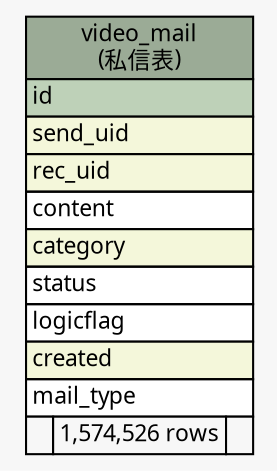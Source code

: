 // dot 2.26.0 on Linux 2.6.32-504.3.3.el6.x86_64
// SchemaSpy rev Unknown
digraph "video_mail" {
  graph [
    rankdir="RL"
    bgcolor="#f7f7f7"
    nodesep="0.18"
    ranksep="0.46"
    fontname="Microsoft YaHei"
    fontsize="11"
  ];
  node [
    fontname="Microsoft YaHei"
    fontsize="11"
    shape="plaintext"
  ];
  edge [
    arrowsize="0.8"
  ];
  "video_mail" [
    label=<
    <TABLE BORDER="0" CELLBORDER="1" CELLSPACING="0" BGCOLOR="#ffffff">
      <TR><TD COLSPAN="3" BGCOLOR="#9bab96" ALIGN="CENTER">video_mail<br/>(私信表)</TD></TR>
      <TR><TD PORT="id" COLSPAN="3" BGCOLOR="#bed1b8" ALIGN="LEFT">id</TD></TR>
      <TR><TD PORT="send_uid" COLSPAN="3" BGCOLOR="#f4f7da" ALIGN="LEFT">send_uid</TD></TR>
      <TR><TD PORT="rec_uid" COLSPAN="3" BGCOLOR="#f4f7da" ALIGN="LEFT">rec_uid</TD></TR>
      <TR><TD PORT="content" COLSPAN="3" ALIGN="LEFT">content</TD></TR>
      <TR><TD PORT="category" COLSPAN="3" BGCOLOR="#f4f7da" ALIGN="LEFT">category</TD></TR>
      <TR><TD PORT="status" COLSPAN="3" ALIGN="LEFT">status</TD></TR>
      <TR><TD PORT="logicflag" COLSPAN="3" ALIGN="LEFT">logicflag</TD></TR>
      <TR><TD PORT="created" COLSPAN="3" BGCOLOR="#f4f7da" ALIGN="LEFT">created</TD></TR>
      <TR><TD PORT="mail_type" COLSPAN="3" ALIGN="LEFT">mail_type</TD></TR>
      <TR><TD ALIGN="LEFT" BGCOLOR="#f7f7f7">  </TD><TD ALIGN="RIGHT" BGCOLOR="#f7f7f7">1,574,526 rows</TD><TD ALIGN="RIGHT" BGCOLOR="#f7f7f7">  </TD></TR>
    </TABLE>>
    URL="tables/video_mail.html"
    tooltip="video_mail"
  ];
}

